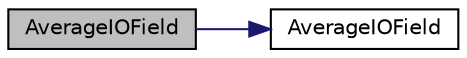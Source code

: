 digraph "AverageIOField"
{
  bgcolor="transparent";
  edge [fontname="Helvetica",fontsize="10",labelfontname="Helvetica",labelfontsize="10"];
  node [fontname="Helvetica",fontsize="10",shape=record];
  rankdir="LR";
  Node1 [label="AverageIOField",height=0.2,width=0.4,color="black", fillcolor="grey75", style="filled", fontcolor="black"];
  Node1 -> Node2 [color="midnightblue",fontsize="10",style="solid",fontname="Helvetica"];
  Node2 [label="AverageIOField",height=0.2,width=0.4,color="black",URL="$a00086.html#a11b22c81f2b103e382dfa394b5479b73",tooltip="Construct from IOobject. "];
}
